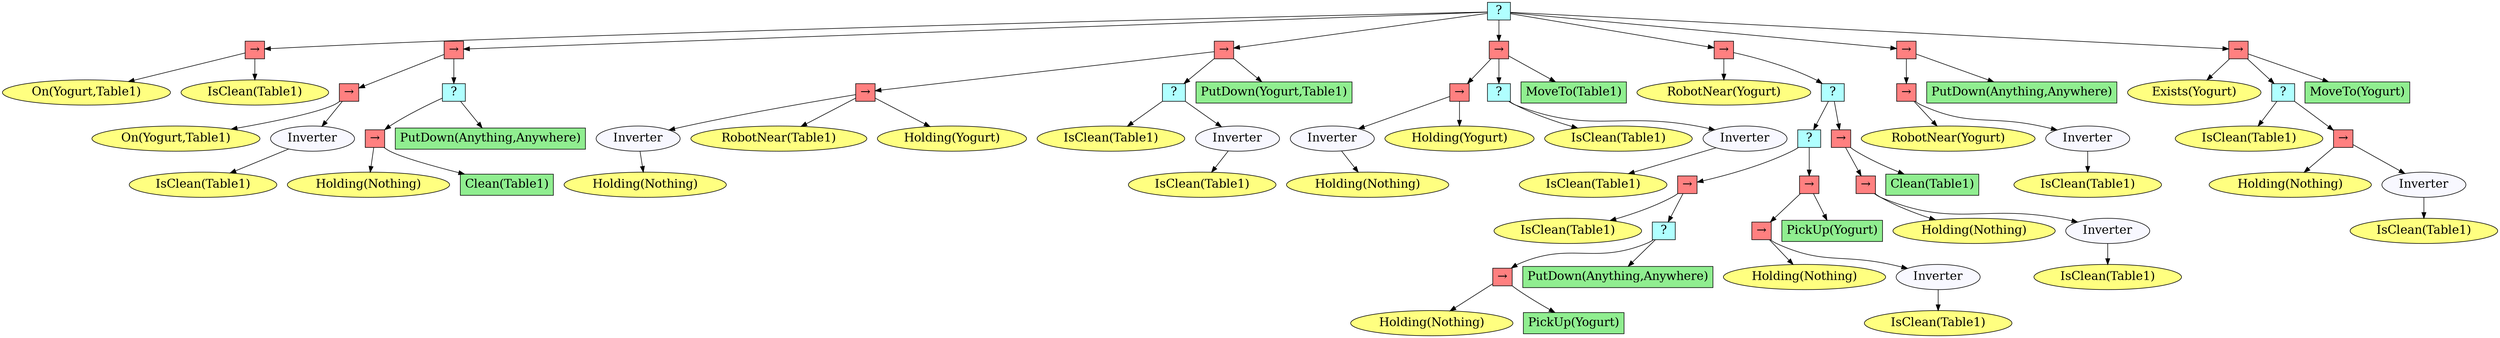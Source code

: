 digraph pastafarianism {
ordering=out;
graph [fontname="times-roman"];
node [fontname="times-roman"];
edge [fontname="times-roman"];
"bef5a306-a3bd-479a-afd2-aff64fc95b06" [fillcolor="#B0FFFF", fontcolor=black, fontsize=20, height=0.01, label=" ? ", shape=box, style=filled, width=0.01];
"77e0e10f-944d-49f3-ac09-329e33e24b88" [fillcolor="#FF8080", fontcolor=black, fontsize=20, height=0.01, label="&rarr;", shape=box, style=filled, width=0.01];
"bef5a306-a3bd-479a-afd2-aff64fc95b06" -> "77e0e10f-944d-49f3-ac09-329e33e24b88";
"514b12b7-fda7-47d0-af5b-14333ff99d31" [fillcolor="#FFFF80", fontcolor=black, fontsize=20, label="On(Yogurt,Table1)", shape=ellipse, style=filled];
"77e0e10f-944d-49f3-ac09-329e33e24b88" -> "514b12b7-fda7-47d0-af5b-14333ff99d31";
"1375287b-66f5-439e-a64d-44ca1a940bbb" [fillcolor="#FFFF80", fontcolor=black, fontsize=20, label="IsClean(Table1)", shape=ellipse, style=filled];
"77e0e10f-944d-49f3-ac09-329e33e24b88" -> "1375287b-66f5-439e-a64d-44ca1a940bbb";
"668526d3-9ec4-4743-9d04-d1a71aad992f" [fillcolor="#FF8080", fontcolor=black, fontsize=20, height=0.01, label="&rarr;", shape=box, style=filled, width=0.01];
"bef5a306-a3bd-479a-afd2-aff64fc95b06" -> "668526d3-9ec4-4743-9d04-d1a71aad992f";
"b3a7c80c-ce45-4626-bac9-28a371f1c8c5" [fillcolor="#FF8080", fontcolor=black, fontsize=20, height=0.01, label="&rarr;", shape=box, style=filled, width=0.01];
"668526d3-9ec4-4743-9d04-d1a71aad992f" -> "b3a7c80c-ce45-4626-bac9-28a371f1c8c5";
"9e0f9725-812a-469b-bbac-94bca1f5128b" [fillcolor="#FFFF80", fontcolor=black, fontsize=20, label="On(Yogurt,Table1)", shape=ellipse, style=filled];
"b3a7c80c-ce45-4626-bac9-28a371f1c8c5" -> "9e0f9725-812a-469b-bbac-94bca1f5128b";
"5d3b6c26-46a0-46bb-9ad6-e5f1b2a96345" [fillcolor=ghostwhite, fontcolor=black, fontsize=20, label=Inverter, shape=ellipse, style=filled];
"b3a7c80c-ce45-4626-bac9-28a371f1c8c5" -> "5d3b6c26-46a0-46bb-9ad6-e5f1b2a96345";
"2ba1fd55-7d9b-4345-990b-49e9aae8279b" [fillcolor="#FFFF80", fontcolor=black, fontsize=20, label="IsClean(Table1)", shape=ellipse, style=filled];
"5d3b6c26-46a0-46bb-9ad6-e5f1b2a96345" -> "2ba1fd55-7d9b-4345-990b-49e9aae8279b";
"6ba8e0f3-512d-4972-aa84-c2a844bc2cd4" [fillcolor="#B0FFFF", fontcolor=black, fontsize=20, height=0.01, label=" ? ", shape=box, style=filled, width=0.01];
"668526d3-9ec4-4743-9d04-d1a71aad992f" -> "6ba8e0f3-512d-4972-aa84-c2a844bc2cd4";
"0350ff70-78df-42f4-8772-0237d982ce78" [fillcolor="#FF8080", fontcolor=black, fontsize=20, height=0.01, label="&rarr;", shape=box, style=filled, width=0.01];
"6ba8e0f3-512d-4972-aa84-c2a844bc2cd4" -> "0350ff70-78df-42f4-8772-0237d982ce78";
"d8f1d860-8f58-46ac-ae39-3f74bc4d4f4f" [fillcolor="#FFFF80", fontcolor=black, fontsize=20, label="Holding(Nothing)", shape=ellipse, style=filled];
"0350ff70-78df-42f4-8772-0237d982ce78" -> "d8f1d860-8f58-46ac-ae39-3f74bc4d4f4f";
"2d037878-ce37-4e0e-8d26-b3575a085112" [fillcolor=lightgreen, fontcolor=black, fontsize=20, label="Clean(Table1)", shape=box, style=filled];
"0350ff70-78df-42f4-8772-0237d982ce78" -> "2d037878-ce37-4e0e-8d26-b3575a085112";
"8de63afd-95cc-4703-b1c0-eee21935de92" [fillcolor=lightgreen, fontcolor=black, fontsize=20, label="PutDown(Anything,Anywhere)", shape=box, style=filled];
"6ba8e0f3-512d-4972-aa84-c2a844bc2cd4" -> "8de63afd-95cc-4703-b1c0-eee21935de92";
"de68a61d-645e-47b7-8acf-7e3244336ec3" [fillcolor="#FF8080", fontcolor=black, fontsize=20, height=0.01, label="&rarr;", shape=box, style=filled, width=0.01];
"bef5a306-a3bd-479a-afd2-aff64fc95b06" -> "de68a61d-645e-47b7-8acf-7e3244336ec3";
"bfb7be81-abc6-4471-9738-bfbbfcb181e6" [fillcolor="#FF8080", fontcolor=black, fontsize=20, height=0.01, label="&rarr;", shape=box, style=filled, width=0.01];
"de68a61d-645e-47b7-8acf-7e3244336ec3" -> "bfb7be81-abc6-4471-9738-bfbbfcb181e6";
"1c968f9a-6a19-40d4-bc78-0703db9bb370" [fillcolor=ghostwhite, fontcolor=black, fontsize=20, label=Inverter, shape=ellipse, style=filled];
"bfb7be81-abc6-4471-9738-bfbbfcb181e6" -> "1c968f9a-6a19-40d4-bc78-0703db9bb370";
"7e99cb48-3cbc-4c76-9ac8-45f9c464c3c3" [fillcolor="#FFFF80", fontcolor=black, fontsize=20, label="Holding(Nothing)", shape=ellipse, style=filled];
"1c968f9a-6a19-40d4-bc78-0703db9bb370" -> "7e99cb48-3cbc-4c76-9ac8-45f9c464c3c3";
"887c7d2c-e86f-4589-b3f6-7c3a27425cc9" [fillcolor="#FFFF80", fontcolor=black, fontsize=20, label="RobotNear(Table1)", shape=ellipse, style=filled];
"bfb7be81-abc6-4471-9738-bfbbfcb181e6" -> "887c7d2c-e86f-4589-b3f6-7c3a27425cc9";
"c8c301ef-365c-4b17-a186-402e07245dd5" [fillcolor="#FFFF80", fontcolor=black, fontsize=20, label="Holding(Yogurt)", shape=ellipse, style=filled];
"bfb7be81-abc6-4471-9738-bfbbfcb181e6" -> "c8c301ef-365c-4b17-a186-402e07245dd5";
"07beb3c8-d5ea-4df7-b220-bb6912082a18" [fillcolor="#B0FFFF", fontcolor=black, fontsize=20, height=0.01, label=" ? ", shape=box, style=filled, width=0.01];
"de68a61d-645e-47b7-8acf-7e3244336ec3" -> "07beb3c8-d5ea-4df7-b220-bb6912082a18";
"d9c689a2-7d5a-4527-82bf-bba0fd4ed258" [fillcolor="#FFFF80", fontcolor=black, fontsize=20, label="IsClean(Table1)", shape=ellipse, style=filled];
"07beb3c8-d5ea-4df7-b220-bb6912082a18" -> "d9c689a2-7d5a-4527-82bf-bba0fd4ed258";
"d038444e-0668-491f-953c-34f3cd9c7719" [fillcolor=ghostwhite, fontcolor=black, fontsize=20, label=Inverter, shape=ellipse, style=filled];
"07beb3c8-d5ea-4df7-b220-bb6912082a18" -> "d038444e-0668-491f-953c-34f3cd9c7719";
"6dd9d7cc-8b3f-4984-97ef-3723c911c307" [fillcolor="#FFFF80", fontcolor=black, fontsize=20, label="IsClean(Table1)", shape=ellipse, style=filled];
"d038444e-0668-491f-953c-34f3cd9c7719" -> "6dd9d7cc-8b3f-4984-97ef-3723c911c307";
"5de4e475-5e3c-418f-b252-411bc23a71ec" [fillcolor=lightgreen, fontcolor=black, fontsize=20, label="PutDown(Yogurt,Table1)", shape=box, style=filled];
"de68a61d-645e-47b7-8acf-7e3244336ec3" -> "5de4e475-5e3c-418f-b252-411bc23a71ec";
"6e538e69-2c5d-4446-b960-48c9d8f961d9" [fillcolor="#FF8080", fontcolor=black, fontsize=20, height=0.01, label="&rarr;", shape=box, style=filled, width=0.01];
"bef5a306-a3bd-479a-afd2-aff64fc95b06" -> "6e538e69-2c5d-4446-b960-48c9d8f961d9";
"6e66fd12-6305-4e23-bf54-6100980c0765" [fillcolor="#FF8080", fontcolor=black, fontsize=20, height=0.01, label="&rarr;", shape=box, style=filled, width=0.01];
"6e538e69-2c5d-4446-b960-48c9d8f961d9" -> "6e66fd12-6305-4e23-bf54-6100980c0765";
"551d2fbc-d56b-45db-a411-6fde49e5d3ae" [fillcolor=ghostwhite, fontcolor=black, fontsize=20, label=Inverter, shape=ellipse, style=filled];
"6e66fd12-6305-4e23-bf54-6100980c0765" -> "551d2fbc-d56b-45db-a411-6fde49e5d3ae";
"d180e545-8d8a-47b2-8781-d24477cdf6e2" [fillcolor="#FFFF80", fontcolor=black, fontsize=20, label="Holding(Nothing)", shape=ellipse, style=filled];
"551d2fbc-d56b-45db-a411-6fde49e5d3ae" -> "d180e545-8d8a-47b2-8781-d24477cdf6e2";
"8c79cefe-7b0c-4d7b-b59b-1ec594e6f058" [fillcolor="#FFFF80", fontcolor=black, fontsize=20, label="Holding(Yogurt)", shape=ellipse, style=filled];
"6e66fd12-6305-4e23-bf54-6100980c0765" -> "8c79cefe-7b0c-4d7b-b59b-1ec594e6f058";
"57d97efa-2b89-44aa-b257-5c3d15efe5ba" [fillcolor="#B0FFFF", fontcolor=black, fontsize=20, height=0.01, label=" ? ", shape=box, style=filled, width=0.01];
"6e538e69-2c5d-4446-b960-48c9d8f961d9" -> "57d97efa-2b89-44aa-b257-5c3d15efe5ba";
"3584dcf0-8521-4bca-a87f-ebd11e8712ae" [fillcolor="#FFFF80", fontcolor=black, fontsize=20, label="IsClean(Table1)", shape=ellipse, style=filled];
"57d97efa-2b89-44aa-b257-5c3d15efe5ba" -> "3584dcf0-8521-4bca-a87f-ebd11e8712ae";
"41847f33-8baa-45dd-934b-5a4ed5aec097" [fillcolor=ghostwhite, fontcolor=black, fontsize=20, label=Inverter, shape=ellipse, style=filled];
"57d97efa-2b89-44aa-b257-5c3d15efe5ba" -> "41847f33-8baa-45dd-934b-5a4ed5aec097";
"2fa68f4f-69d7-4e3c-b194-945618d22c4a" [fillcolor="#FFFF80", fontcolor=black, fontsize=20, label="IsClean(Table1)", shape=ellipse, style=filled];
"41847f33-8baa-45dd-934b-5a4ed5aec097" -> "2fa68f4f-69d7-4e3c-b194-945618d22c4a";
"022c0fb0-5de8-4deb-8f28-b2f4f58607de" [fillcolor=lightgreen, fontcolor=black, fontsize=20, label="MoveTo(Table1)", shape=box, style=filled];
"6e538e69-2c5d-4446-b960-48c9d8f961d9" -> "022c0fb0-5de8-4deb-8f28-b2f4f58607de";
"8db32293-7e13-4974-8ce7-a12d3f16bf36" [fillcolor="#FF8080", fontcolor=black, fontsize=20, height=0.01, label="&rarr;", shape=box, style=filled, width=0.01];
"bef5a306-a3bd-479a-afd2-aff64fc95b06" -> "8db32293-7e13-4974-8ce7-a12d3f16bf36";
"804311b1-52e8-437f-ab77-de93189f3e6d" [fillcolor="#FFFF80", fontcolor=black, fontsize=20, label="RobotNear(Yogurt)", shape=ellipse, style=filled];
"8db32293-7e13-4974-8ce7-a12d3f16bf36" -> "804311b1-52e8-437f-ab77-de93189f3e6d";
"234f0ef8-61d4-4716-b672-2499ef991c18" [fillcolor="#B0FFFF", fontcolor=black, fontsize=20, height=0.01, label=" ? ", shape=box, style=filled, width=0.01];
"8db32293-7e13-4974-8ce7-a12d3f16bf36" -> "234f0ef8-61d4-4716-b672-2499ef991c18";
"94e2361a-daed-482f-9c98-0748e0adfc42" [fillcolor="#B0FFFF", fontcolor=black, fontsize=20, height=0.01, label=" ? ", shape=box, style=filled, width=0.01];
"234f0ef8-61d4-4716-b672-2499ef991c18" -> "94e2361a-daed-482f-9c98-0748e0adfc42";
"a1fe6750-df7f-477e-a286-a5982cac28dc" [fillcolor="#FF8080", fontcolor=black, fontsize=20, height=0.01, label="&rarr;", shape=box, style=filled, width=0.01];
"94e2361a-daed-482f-9c98-0748e0adfc42" -> "a1fe6750-df7f-477e-a286-a5982cac28dc";
"32d4e6fc-8cd8-46b8-ae13-1a00634e4e6e" [fillcolor="#FFFF80", fontcolor=black, fontsize=20, label="IsClean(Table1)", shape=ellipse, style=filled];
"a1fe6750-df7f-477e-a286-a5982cac28dc" -> "32d4e6fc-8cd8-46b8-ae13-1a00634e4e6e";
"9dacb1ed-7155-4c9f-abe0-0a8aef74ed56" [fillcolor="#B0FFFF", fontcolor=black, fontsize=20, height=0.01, label=" ? ", shape=box, style=filled, width=0.01];
"a1fe6750-df7f-477e-a286-a5982cac28dc" -> "9dacb1ed-7155-4c9f-abe0-0a8aef74ed56";
"5686ba9f-1fef-414c-ae63-b958ba718d59" [fillcolor="#FF8080", fontcolor=black, fontsize=20, height=0.01, label="&rarr;", shape=box, style=filled, width=0.01];
"9dacb1ed-7155-4c9f-abe0-0a8aef74ed56" -> "5686ba9f-1fef-414c-ae63-b958ba718d59";
"02275150-e7f5-4927-ad50-11bc1c501fdf" [fillcolor="#FFFF80", fontcolor=black, fontsize=20, label="Holding(Nothing)", shape=ellipse, style=filled];
"5686ba9f-1fef-414c-ae63-b958ba718d59" -> "02275150-e7f5-4927-ad50-11bc1c501fdf";
"57348e49-db1b-4e96-a71a-7265341a194e" [fillcolor=lightgreen, fontcolor=black, fontsize=20, label="PickUp(Yogurt)", shape=box, style=filled];
"5686ba9f-1fef-414c-ae63-b958ba718d59" -> "57348e49-db1b-4e96-a71a-7265341a194e";
"485c379a-c769-4042-8ae6-2562398ae1f2" [fillcolor=lightgreen, fontcolor=black, fontsize=20, label="PutDown(Anything,Anywhere)", shape=box, style=filled];
"9dacb1ed-7155-4c9f-abe0-0a8aef74ed56" -> "485c379a-c769-4042-8ae6-2562398ae1f2";
"9a209332-a565-4408-842e-80fd7023674c" [fillcolor="#FF8080", fontcolor=black, fontsize=20, height=0.01, label="&rarr;", shape=box, style=filled, width=0.01];
"94e2361a-daed-482f-9c98-0748e0adfc42" -> "9a209332-a565-4408-842e-80fd7023674c";
"a4e1e116-a812-4548-8617-19f9db7618df" [fillcolor="#FF8080", fontcolor=black, fontsize=20, height=0.01, label="&rarr;", shape=box, style=filled, width=0.01];
"9a209332-a565-4408-842e-80fd7023674c" -> "a4e1e116-a812-4548-8617-19f9db7618df";
"8432481f-7a3b-4b67-a9a7-9123cf9dbbcb" [fillcolor="#FFFF80", fontcolor=black, fontsize=20, label="Holding(Nothing)", shape=ellipse, style=filled];
"a4e1e116-a812-4548-8617-19f9db7618df" -> "8432481f-7a3b-4b67-a9a7-9123cf9dbbcb";
"09c6b0f9-15c1-4a08-886b-453250feb1f1" [fillcolor=ghostwhite, fontcolor=black, fontsize=20, label=Inverter, shape=ellipse, style=filled];
"a4e1e116-a812-4548-8617-19f9db7618df" -> "09c6b0f9-15c1-4a08-886b-453250feb1f1";
"fdded9b9-684b-4ace-b0c5-766f80bcf262" [fillcolor="#FFFF80", fontcolor=black, fontsize=20, label="IsClean(Table1)", shape=ellipse, style=filled];
"09c6b0f9-15c1-4a08-886b-453250feb1f1" -> "fdded9b9-684b-4ace-b0c5-766f80bcf262";
"f1538836-abf3-4f38-8d93-6dfa64a0a955" [fillcolor=lightgreen, fontcolor=black, fontsize=20, label="PickUp(Yogurt)", shape=box, style=filled];
"9a209332-a565-4408-842e-80fd7023674c" -> "f1538836-abf3-4f38-8d93-6dfa64a0a955";
"35eeca54-d118-48a7-a043-6df69eb9fd50" [fillcolor="#FF8080", fontcolor=black, fontsize=20, height=0.01, label="&rarr;", shape=box, style=filled, width=0.01];
"234f0ef8-61d4-4716-b672-2499ef991c18" -> "35eeca54-d118-48a7-a043-6df69eb9fd50";
"2ce5e447-ee9d-449f-a969-0cb88a7f7a15" [fillcolor="#FF8080", fontcolor=black, fontsize=20, height=0.01, label="&rarr;", shape=box, style=filled, width=0.01];
"35eeca54-d118-48a7-a043-6df69eb9fd50" -> "2ce5e447-ee9d-449f-a969-0cb88a7f7a15";
"888f1a66-dd9b-4ae8-b7f8-7bfddadd1a47" [fillcolor="#FFFF80", fontcolor=black, fontsize=20, label="Holding(Nothing)", shape=ellipse, style=filled];
"2ce5e447-ee9d-449f-a969-0cb88a7f7a15" -> "888f1a66-dd9b-4ae8-b7f8-7bfddadd1a47";
"b9c93c53-ec07-4fc6-a642-c400fdaf5964" [fillcolor=ghostwhite, fontcolor=black, fontsize=20, label=Inverter, shape=ellipse, style=filled];
"2ce5e447-ee9d-449f-a969-0cb88a7f7a15" -> "b9c93c53-ec07-4fc6-a642-c400fdaf5964";
"02a42064-2dab-4ee3-8a4d-c52b8abe6086" [fillcolor="#FFFF80", fontcolor=black, fontsize=20, label="IsClean(Table1)", shape=ellipse, style=filled];
"b9c93c53-ec07-4fc6-a642-c400fdaf5964" -> "02a42064-2dab-4ee3-8a4d-c52b8abe6086";
"ebe5ccc7-55d5-4d78-a6d5-27c485aae137" [fillcolor=lightgreen, fontcolor=black, fontsize=20, label="Clean(Table1)", shape=box, style=filled];
"35eeca54-d118-48a7-a043-6df69eb9fd50" -> "ebe5ccc7-55d5-4d78-a6d5-27c485aae137";
"0f7a8119-3855-4dc3-9ec2-4645f24781d4" [fillcolor="#FF8080", fontcolor=black, fontsize=20, height=0.01, label="&rarr;", shape=box, style=filled, width=0.01];
"bef5a306-a3bd-479a-afd2-aff64fc95b06" -> "0f7a8119-3855-4dc3-9ec2-4645f24781d4";
"9710598d-7dca-40f8-acd0-51e4838dc350" [fillcolor="#FF8080", fontcolor=black, fontsize=20, height=0.01, label="&rarr;", shape=box, style=filled, width=0.01];
"0f7a8119-3855-4dc3-9ec2-4645f24781d4" -> "9710598d-7dca-40f8-acd0-51e4838dc350";
"51e07693-3d18-4e0c-af89-1cb07cd04a75" [fillcolor="#FFFF80", fontcolor=black, fontsize=20, label="RobotNear(Yogurt)", shape=ellipse, style=filled];
"9710598d-7dca-40f8-acd0-51e4838dc350" -> "51e07693-3d18-4e0c-af89-1cb07cd04a75";
"bb895cc5-2ff9-411e-b9af-7ce1340b60e6" [fillcolor=ghostwhite, fontcolor=black, fontsize=20, label=Inverter, shape=ellipse, style=filled];
"9710598d-7dca-40f8-acd0-51e4838dc350" -> "bb895cc5-2ff9-411e-b9af-7ce1340b60e6";
"ca9d73db-f919-496d-9b83-bcc01bdc2472" [fillcolor="#FFFF80", fontcolor=black, fontsize=20, label="IsClean(Table1)", shape=ellipse, style=filled];
"bb895cc5-2ff9-411e-b9af-7ce1340b60e6" -> "ca9d73db-f919-496d-9b83-bcc01bdc2472";
"03233e10-c0af-431a-b646-bbe6701b5501" [fillcolor=lightgreen, fontcolor=black, fontsize=20, label="PutDown(Anything,Anywhere)", shape=box, style=filled];
"0f7a8119-3855-4dc3-9ec2-4645f24781d4" -> "03233e10-c0af-431a-b646-bbe6701b5501";
"17001ab2-4821-48cc-82bc-363727320943" [fillcolor="#FF8080", fontcolor=black, fontsize=20, height=0.01, label="&rarr;", shape=box, style=filled, width=0.01];
"bef5a306-a3bd-479a-afd2-aff64fc95b06" -> "17001ab2-4821-48cc-82bc-363727320943";
"ae20a86d-b75d-4462-b847-3d1b818d790e" [fillcolor="#FFFF80", fontcolor=black, fontsize=20, label="Exists(Yogurt)", shape=ellipse, style=filled];
"17001ab2-4821-48cc-82bc-363727320943" -> "ae20a86d-b75d-4462-b847-3d1b818d790e";
"c444f324-5bcf-4dd5-8f36-027b2132d213" [fillcolor="#B0FFFF", fontcolor=black, fontsize=20, height=0.01, label=" ? ", shape=box, style=filled, width=0.01];
"17001ab2-4821-48cc-82bc-363727320943" -> "c444f324-5bcf-4dd5-8f36-027b2132d213";
"ccd92cb5-18b8-4ef6-a6e4-e58b916c2f1e" [fillcolor="#FFFF80", fontcolor=black, fontsize=20, label="IsClean(Table1)", shape=ellipse, style=filled];
"c444f324-5bcf-4dd5-8f36-027b2132d213" -> "ccd92cb5-18b8-4ef6-a6e4-e58b916c2f1e";
"82229c6f-a1ca-4e0b-9d54-40750e7d535c" [fillcolor="#FF8080", fontcolor=black, fontsize=20, height=0.01, label="&rarr;", shape=box, style=filled, width=0.01];
"c444f324-5bcf-4dd5-8f36-027b2132d213" -> "82229c6f-a1ca-4e0b-9d54-40750e7d535c";
"e2d32dbc-57c9-44d8-a855-a208280fad20" [fillcolor="#FFFF80", fontcolor=black, fontsize=20, label="Holding(Nothing)", shape=ellipse, style=filled];
"82229c6f-a1ca-4e0b-9d54-40750e7d535c" -> "e2d32dbc-57c9-44d8-a855-a208280fad20";
"689fa0a4-287b-4f80-94c3-c9dd67fe2d83" [fillcolor=ghostwhite, fontcolor=black, fontsize=20, label=Inverter, shape=ellipse, style=filled];
"82229c6f-a1ca-4e0b-9d54-40750e7d535c" -> "689fa0a4-287b-4f80-94c3-c9dd67fe2d83";
"96330707-9f27-418b-8c8b-a3ac5247deee" [fillcolor="#FFFF80", fontcolor=black, fontsize=20, label="IsClean(Table1)", shape=ellipse, style=filled];
"689fa0a4-287b-4f80-94c3-c9dd67fe2d83" -> "96330707-9f27-418b-8c8b-a3ac5247deee";
"281f2b15-04e3-49e9-9a17-2a9a57f05345" [fillcolor=lightgreen, fontcolor=black, fontsize=20, label="MoveTo(Yogurt)", shape=box, style=filled];
"17001ab2-4821-48cc-82bc-363727320943" -> "281f2b15-04e3-49e9-9a17-2a9a57f05345";
}
